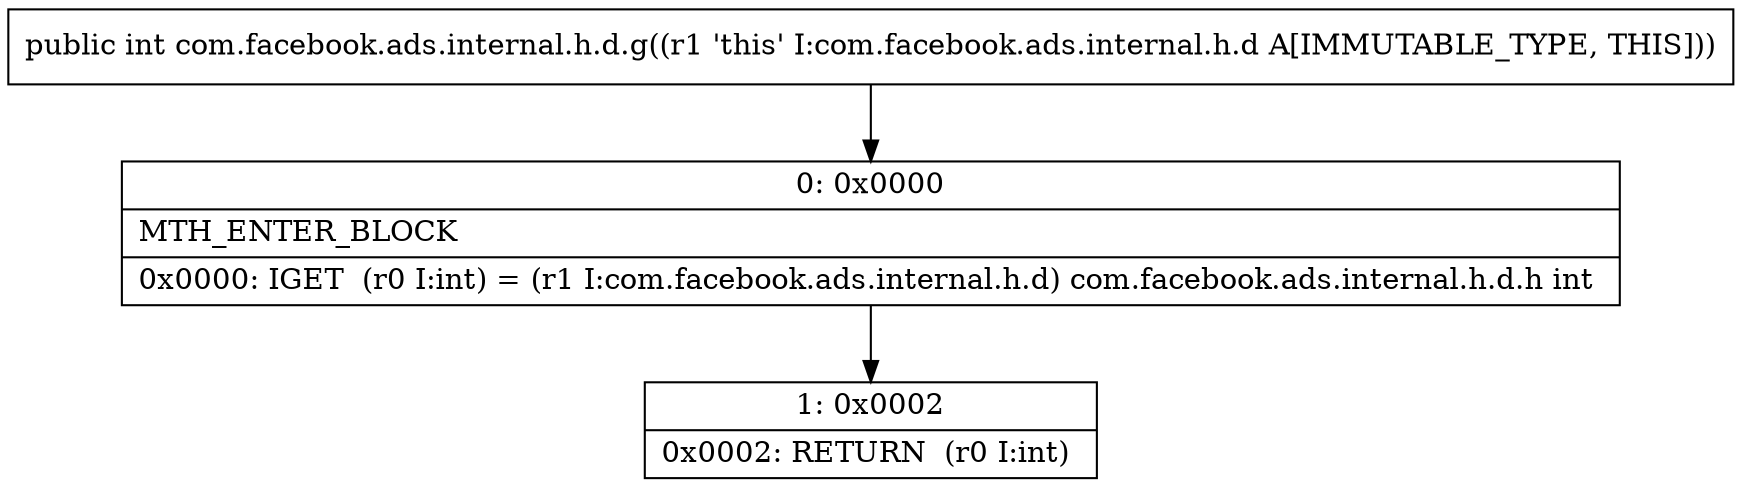 digraph "CFG forcom.facebook.ads.internal.h.d.g()I" {
Node_0 [shape=record,label="{0\:\ 0x0000|MTH_ENTER_BLOCK\l|0x0000: IGET  (r0 I:int) = (r1 I:com.facebook.ads.internal.h.d) com.facebook.ads.internal.h.d.h int \l}"];
Node_1 [shape=record,label="{1\:\ 0x0002|0x0002: RETURN  (r0 I:int) \l}"];
MethodNode[shape=record,label="{public int com.facebook.ads.internal.h.d.g((r1 'this' I:com.facebook.ads.internal.h.d A[IMMUTABLE_TYPE, THIS])) }"];
MethodNode -> Node_0;
Node_0 -> Node_1;
}

